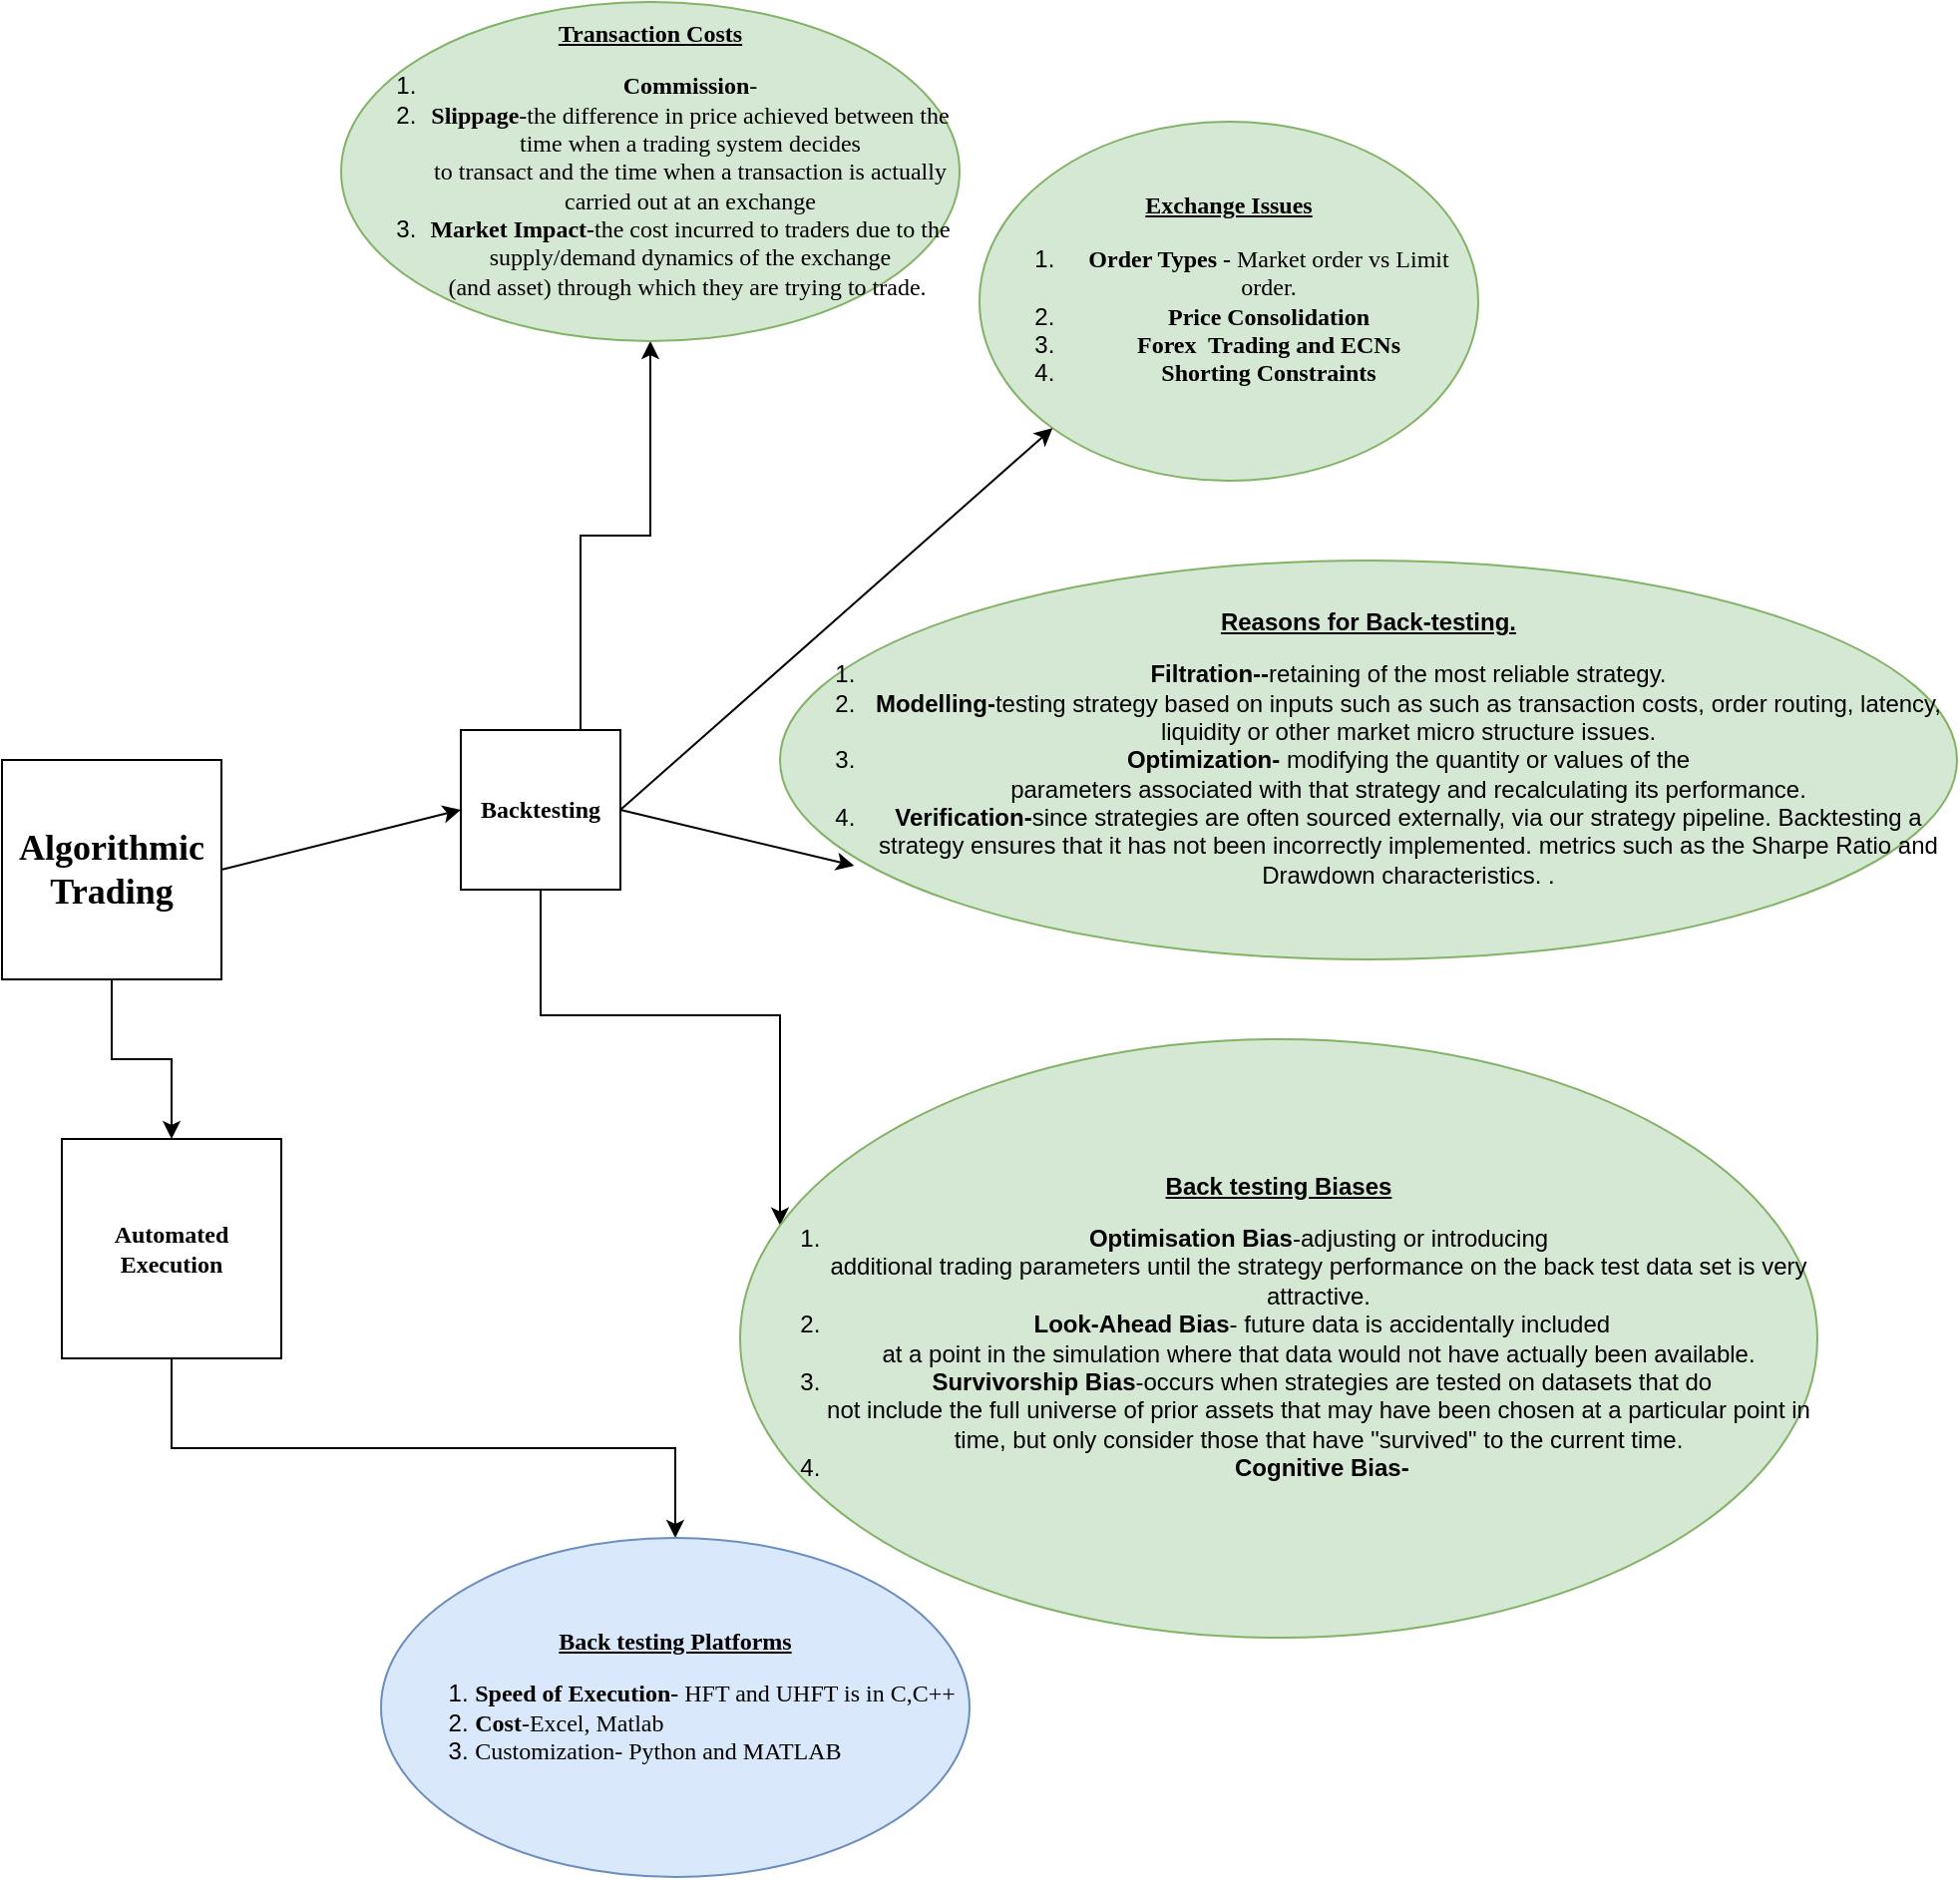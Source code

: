 <mxfile version="24.7.6">
  <diagram id="wSFuxpJYUR7aIMlnwE8o" name="Page-1">
    <mxGraphModel dx="1354" dy="1713" grid="1" gridSize="10" guides="1" tooltips="1" connect="1" arrows="1" fold="1" page="1" pageScale="1" pageWidth="850" pageHeight="1100" math="0" shadow="0">
      <root>
        <mxCell id="0" />
        <mxCell id="1" parent="0" />
        <mxCell id="6M6sR3-TnIEsocc94EqA-22" style="edgeStyle=orthogonalEdgeStyle;rounded=0;orthogonalLoop=1;jettySize=auto;html=1;exitX=0.5;exitY=1;exitDx=0;exitDy=0;entryX=0.5;entryY=0;entryDx=0;entryDy=0;" edge="1" parent="1" source="6M6sR3-TnIEsocc94EqA-1" target="6M6sR3-TnIEsocc94EqA-21">
          <mxGeometry relative="1" as="geometry" />
        </mxCell>
        <mxCell id="6M6sR3-TnIEsocc94EqA-1" value="&lt;b&gt;&lt;font face=&quot;Garamond&quot; style=&quot;font-size: 18px;&quot;&gt;Algorithmic Trading&lt;/font&gt;&lt;/b&gt;" style="whiteSpace=wrap;html=1;aspect=fixed;" vertex="1" parent="1">
          <mxGeometry x="690" y="340" width="110" height="110" as="geometry" />
        </mxCell>
        <mxCell id="6M6sR3-TnIEsocc94EqA-2" value="" style="endArrow=classic;html=1;rounded=0;exitX=1;exitY=0.5;exitDx=0;exitDy=0;entryX=0;entryY=0.5;entryDx=0;entryDy=0;" edge="1" parent="1" source="6M6sR3-TnIEsocc94EqA-1" target="6M6sR3-TnIEsocc94EqA-4">
          <mxGeometry width="50" height="50" relative="1" as="geometry">
            <mxPoint x="390" y="460" as="sourcePoint" />
            <mxPoint x="560" y="440" as="targetPoint" />
          </mxGeometry>
        </mxCell>
        <mxCell id="6M6sR3-TnIEsocc94EqA-20" style="edgeStyle=orthogonalEdgeStyle;rounded=0;orthogonalLoop=1;jettySize=auto;html=1;exitX=0.75;exitY=0;exitDx=0;exitDy=0;entryX=0.5;entryY=1;entryDx=0;entryDy=0;" edge="1" parent="1" source="6M6sR3-TnIEsocc94EqA-4" target="6M6sR3-TnIEsocc94EqA-19">
          <mxGeometry relative="1" as="geometry" />
        </mxCell>
        <mxCell id="6M6sR3-TnIEsocc94EqA-25" style="edgeStyle=orthogonalEdgeStyle;rounded=0;orthogonalLoop=1;jettySize=auto;html=1;exitX=0.5;exitY=1;exitDx=0;exitDy=0;" edge="1" parent="1" source="6M6sR3-TnIEsocc94EqA-4" target="6M6sR3-TnIEsocc94EqA-10">
          <mxGeometry relative="1" as="geometry">
            <Array as="points">
              <mxPoint x="960" y="468" />
              <mxPoint x="1080" y="468" />
            </Array>
          </mxGeometry>
        </mxCell>
        <mxCell id="6M6sR3-TnIEsocc94EqA-4" value="&lt;b&gt;&lt;font face=&quot;Garamond&quot;&gt;Backtesting&lt;/font&gt;&lt;/b&gt;" style="whiteSpace=wrap;html=1;aspect=fixed;" vertex="1" parent="1">
          <mxGeometry x="920" y="325" width="80" height="80" as="geometry" />
        </mxCell>
        <mxCell id="6M6sR3-TnIEsocc94EqA-10" value="&lt;b&gt;&lt;u&gt;Back testing Biases&lt;/u&gt;&lt;/b&gt;&lt;div&gt;&lt;ol&gt;&lt;li&gt;&lt;b&gt;Optimisation Bias&lt;/b&gt;-adjusting or introducing&lt;br&gt;additional trading parameters until the strategy performance on the back test data set is very&lt;br&gt;attractive. &lt;/li&gt;&lt;li&gt;&amp;nbsp;&lt;b&gt;Look-Ahead Bias&lt;/b&gt;- future data is accidentally included&lt;br&gt;at a point in the simulation where that data would not have actually been available.&lt;/li&gt;&lt;li&gt;&amp;nbsp;&lt;b&gt;Survivorship Bias&lt;/b&gt;-occurs when strategies are tested on datasets that do&lt;br&gt;not include the full universe of prior assets that may have been chosen at a particular point in&lt;br&gt;time, but only consider those that have &quot;survived&quot; to the current time.&lt;/li&gt;&lt;li&gt;&lt;b&gt;&amp;nbsp;Cognitive Bias-&lt;/b&gt;&lt;/li&gt;&lt;/ol&gt;&lt;/div&gt;" style="ellipse;whiteSpace=wrap;html=1;fillColor=#d5e8d4;strokeColor=#82b366;" vertex="1" parent="1">
          <mxGeometry x="1060" y="480" width="540" height="300" as="geometry" />
        </mxCell>
        <mxCell id="6M6sR3-TnIEsocc94EqA-11" value="&lt;b&gt;&lt;u&gt;Reasons for Back-testing.&lt;/u&gt;&lt;/b&gt;&lt;div&gt;&lt;ol&gt;&lt;li&gt;&lt;b&gt;Filtration--&lt;/b&gt;retaining of the most reliable strategy.&lt;/li&gt;&lt;li&gt;&lt;b&gt;Modelling-&lt;/b&gt;testing strategy based on inputs such as&amp;nbsp;such as transaction costs, order routing, latency, liquidity or other market micro structure issues.&lt;/li&gt;&lt;li&gt;&lt;b&gt;Optimization-&lt;/b&gt; modifying the quantity or values of the&lt;br&gt;parameters associated with that strategy and recalculating its performance.&lt;/li&gt;&lt;li&gt;&lt;b&gt;Verification-&lt;/b&gt;since strategies are often sourced externally, via our strategy pipeline. Backtesting a strategy ensures that it has not been incorrectly implemented. metrics such as the Sharpe Ratio and Drawdown characteristics. .&lt;/li&gt;&lt;/ol&gt;&lt;/div&gt;" style="ellipse;whiteSpace=wrap;html=1;fillColor=#d5e8d4;strokeColor=#82b366;" vertex="1" parent="1">
          <mxGeometry x="1080" y="240" width="590" height="200" as="geometry" />
        </mxCell>
        <mxCell id="6M6sR3-TnIEsocc94EqA-12" value="" style="endArrow=classic;html=1;rounded=0;entryX=0.063;entryY=0.765;entryDx=0;entryDy=0;entryPerimeter=0;exitX=1;exitY=0.5;exitDx=0;exitDy=0;" edge="1" parent="1" source="6M6sR3-TnIEsocc94EqA-4" target="6M6sR3-TnIEsocc94EqA-11">
          <mxGeometry width="50" height="50" relative="1" as="geometry">
            <mxPoint x="600" y="450" as="sourcePoint" />
            <mxPoint x="720" y="420" as="targetPoint" />
          </mxGeometry>
        </mxCell>
        <mxCell id="6M6sR3-TnIEsocc94EqA-16" value="&lt;b&gt;&lt;font face=&quot;Garamond&quot;&gt;&lt;u&gt;Exchange Issues&lt;/u&gt;&lt;/font&gt;&lt;/b&gt;&lt;div&gt;&lt;ol&gt;&lt;li&gt;&lt;font style=&quot;&quot; face=&quot;Garamond&quot;&gt;&lt;b&gt;Order Types - &lt;/b&gt;Market order vs Limit order.&lt;/font&gt;&lt;/li&gt;&lt;li&gt;&lt;font face=&quot;Garamond&quot;&gt;&lt;b&gt;Price Consolidation&lt;/b&gt;&lt;/font&gt;&lt;/li&gt;&lt;li&gt;&lt;font face=&quot;Garamond&quot;&gt;&lt;b&gt;Forex&amp;nbsp; Trading and ECNs&lt;/b&gt;&lt;/font&gt;&lt;/li&gt;&lt;li&gt;&lt;font style=&quot;&quot; face=&quot;Garamond&quot;&gt;&lt;b&gt;Shorting Constraints&lt;/b&gt;&lt;/font&gt;&lt;/li&gt;&lt;/ol&gt;&lt;/div&gt;" style="ellipse;whiteSpace=wrap;html=1;fillColor=#d5e8d4;strokeColor=#82b366;" vertex="1" parent="1">
          <mxGeometry x="1180" y="20" width="250" height="180" as="geometry" />
        </mxCell>
        <mxCell id="6M6sR3-TnIEsocc94EqA-17" value="" style="endArrow=classic;html=1;rounded=0;entryX=0;entryY=1;entryDx=0;entryDy=0;exitX=1;exitY=0.5;exitDx=0;exitDy=0;" edge="1" parent="1" source="6M6sR3-TnIEsocc94EqA-4" target="6M6sR3-TnIEsocc94EqA-16">
          <mxGeometry width="50" height="50" relative="1" as="geometry">
            <mxPoint x="600" y="450" as="sourcePoint" />
            <mxPoint x="570" y="410" as="targetPoint" />
          </mxGeometry>
        </mxCell>
        <mxCell id="6M6sR3-TnIEsocc94EqA-19" value="&lt;b&gt;&lt;u&gt;&lt;font face=&quot;Garamond&quot;&gt;Transaction Costs&lt;/font&gt;&lt;/u&gt;&lt;/b&gt;&lt;div&gt;&lt;ol&gt;&lt;li&gt;&lt;font face=&quot;Garamond&quot;&gt;&lt;b&gt;Commission&lt;/b&gt;-&lt;/font&gt;&lt;/li&gt;&lt;li&gt;&lt;font face=&quot;WDNwBDxoStAmNleH2RaQ&quot;&gt;&lt;b&gt;Slippage&lt;/b&gt;-the difference in price achieved between the time when a trading system decides&lt;br&gt;to transact and the time when a transaction is actually carried out at an exchange&lt;/font&gt;&lt;/li&gt;&lt;li&gt;&lt;font face=&quot;WDNwBDxoStAmNleH2RaQ&quot;&gt;&lt;b&gt;Market Impact-&lt;/b&gt;the cost incurred to traders due to the supply/demand dynamics of the exchange&lt;br&gt;(and asset) through which they are trying to trade.&amp;nbsp;&lt;/font&gt;&lt;/li&gt;&lt;/ol&gt;&lt;/div&gt;" style="ellipse;whiteSpace=wrap;html=1;fillColor=#d5e8d4;strokeColor=#82b366;" vertex="1" parent="1">
          <mxGeometry x="860" y="-40" width="310" height="170" as="geometry" />
        </mxCell>
        <mxCell id="6M6sR3-TnIEsocc94EqA-24" style="edgeStyle=orthogonalEdgeStyle;rounded=0;orthogonalLoop=1;jettySize=auto;html=1;exitX=0.5;exitY=1;exitDx=0;exitDy=0;" edge="1" parent="1" source="6M6sR3-TnIEsocc94EqA-21" target="6M6sR3-TnIEsocc94EqA-23">
          <mxGeometry relative="1" as="geometry" />
        </mxCell>
        <mxCell id="6M6sR3-TnIEsocc94EqA-21" value="&lt;font face=&quot;Garamond&quot;&gt;&lt;b&gt;Automated Execution&lt;/b&gt;&lt;/font&gt;" style="whiteSpace=wrap;html=1;aspect=fixed;" vertex="1" parent="1">
          <mxGeometry x="720" y="530" width="110" height="110" as="geometry" />
        </mxCell>
        <mxCell id="6M6sR3-TnIEsocc94EqA-23" value="&lt;b&gt;&lt;font face=&quot;Garamond&quot;&gt;&lt;u&gt;Back testing Platforms&lt;/u&gt;&lt;/font&gt;&lt;/b&gt;&lt;div&gt;&lt;ol&gt;&lt;li style=&quot;text-align: left;&quot;&gt;&lt;font face=&quot;Garamond&quot;&gt;&lt;b&gt;Speed of Execution-&amp;nbsp;&lt;/b&gt;HFT and UHFT is in C,C++&lt;/font&gt;&lt;/li&gt;&lt;li style=&quot;text-align: left;&quot;&gt;&lt;font face=&quot;Garamond&quot;&gt;&lt;b&gt;Cost&lt;/b&gt;-Excel, Matlab&lt;/font&gt;&lt;/li&gt;&lt;li style=&quot;text-align: left;&quot;&gt;&lt;font face=&quot;Garamond&quot;&gt;Customization- Python and MATLAB&lt;br&gt;&lt;/font&gt;&lt;/li&gt;&lt;/ol&gt;&lt;/div&gt;" style="ellipse;whiteSpace=wrap;html=1;fillColor=#dae8fc;strokeColor=#6c8ebf;" vertex="1" parent="1">
          <mxGeometry x="880" y="730" width="295" height="170" as="geometry" />
        </mxCell>
      </root>
    </mxGraphModel>
  </diagram>
</mxfile>
